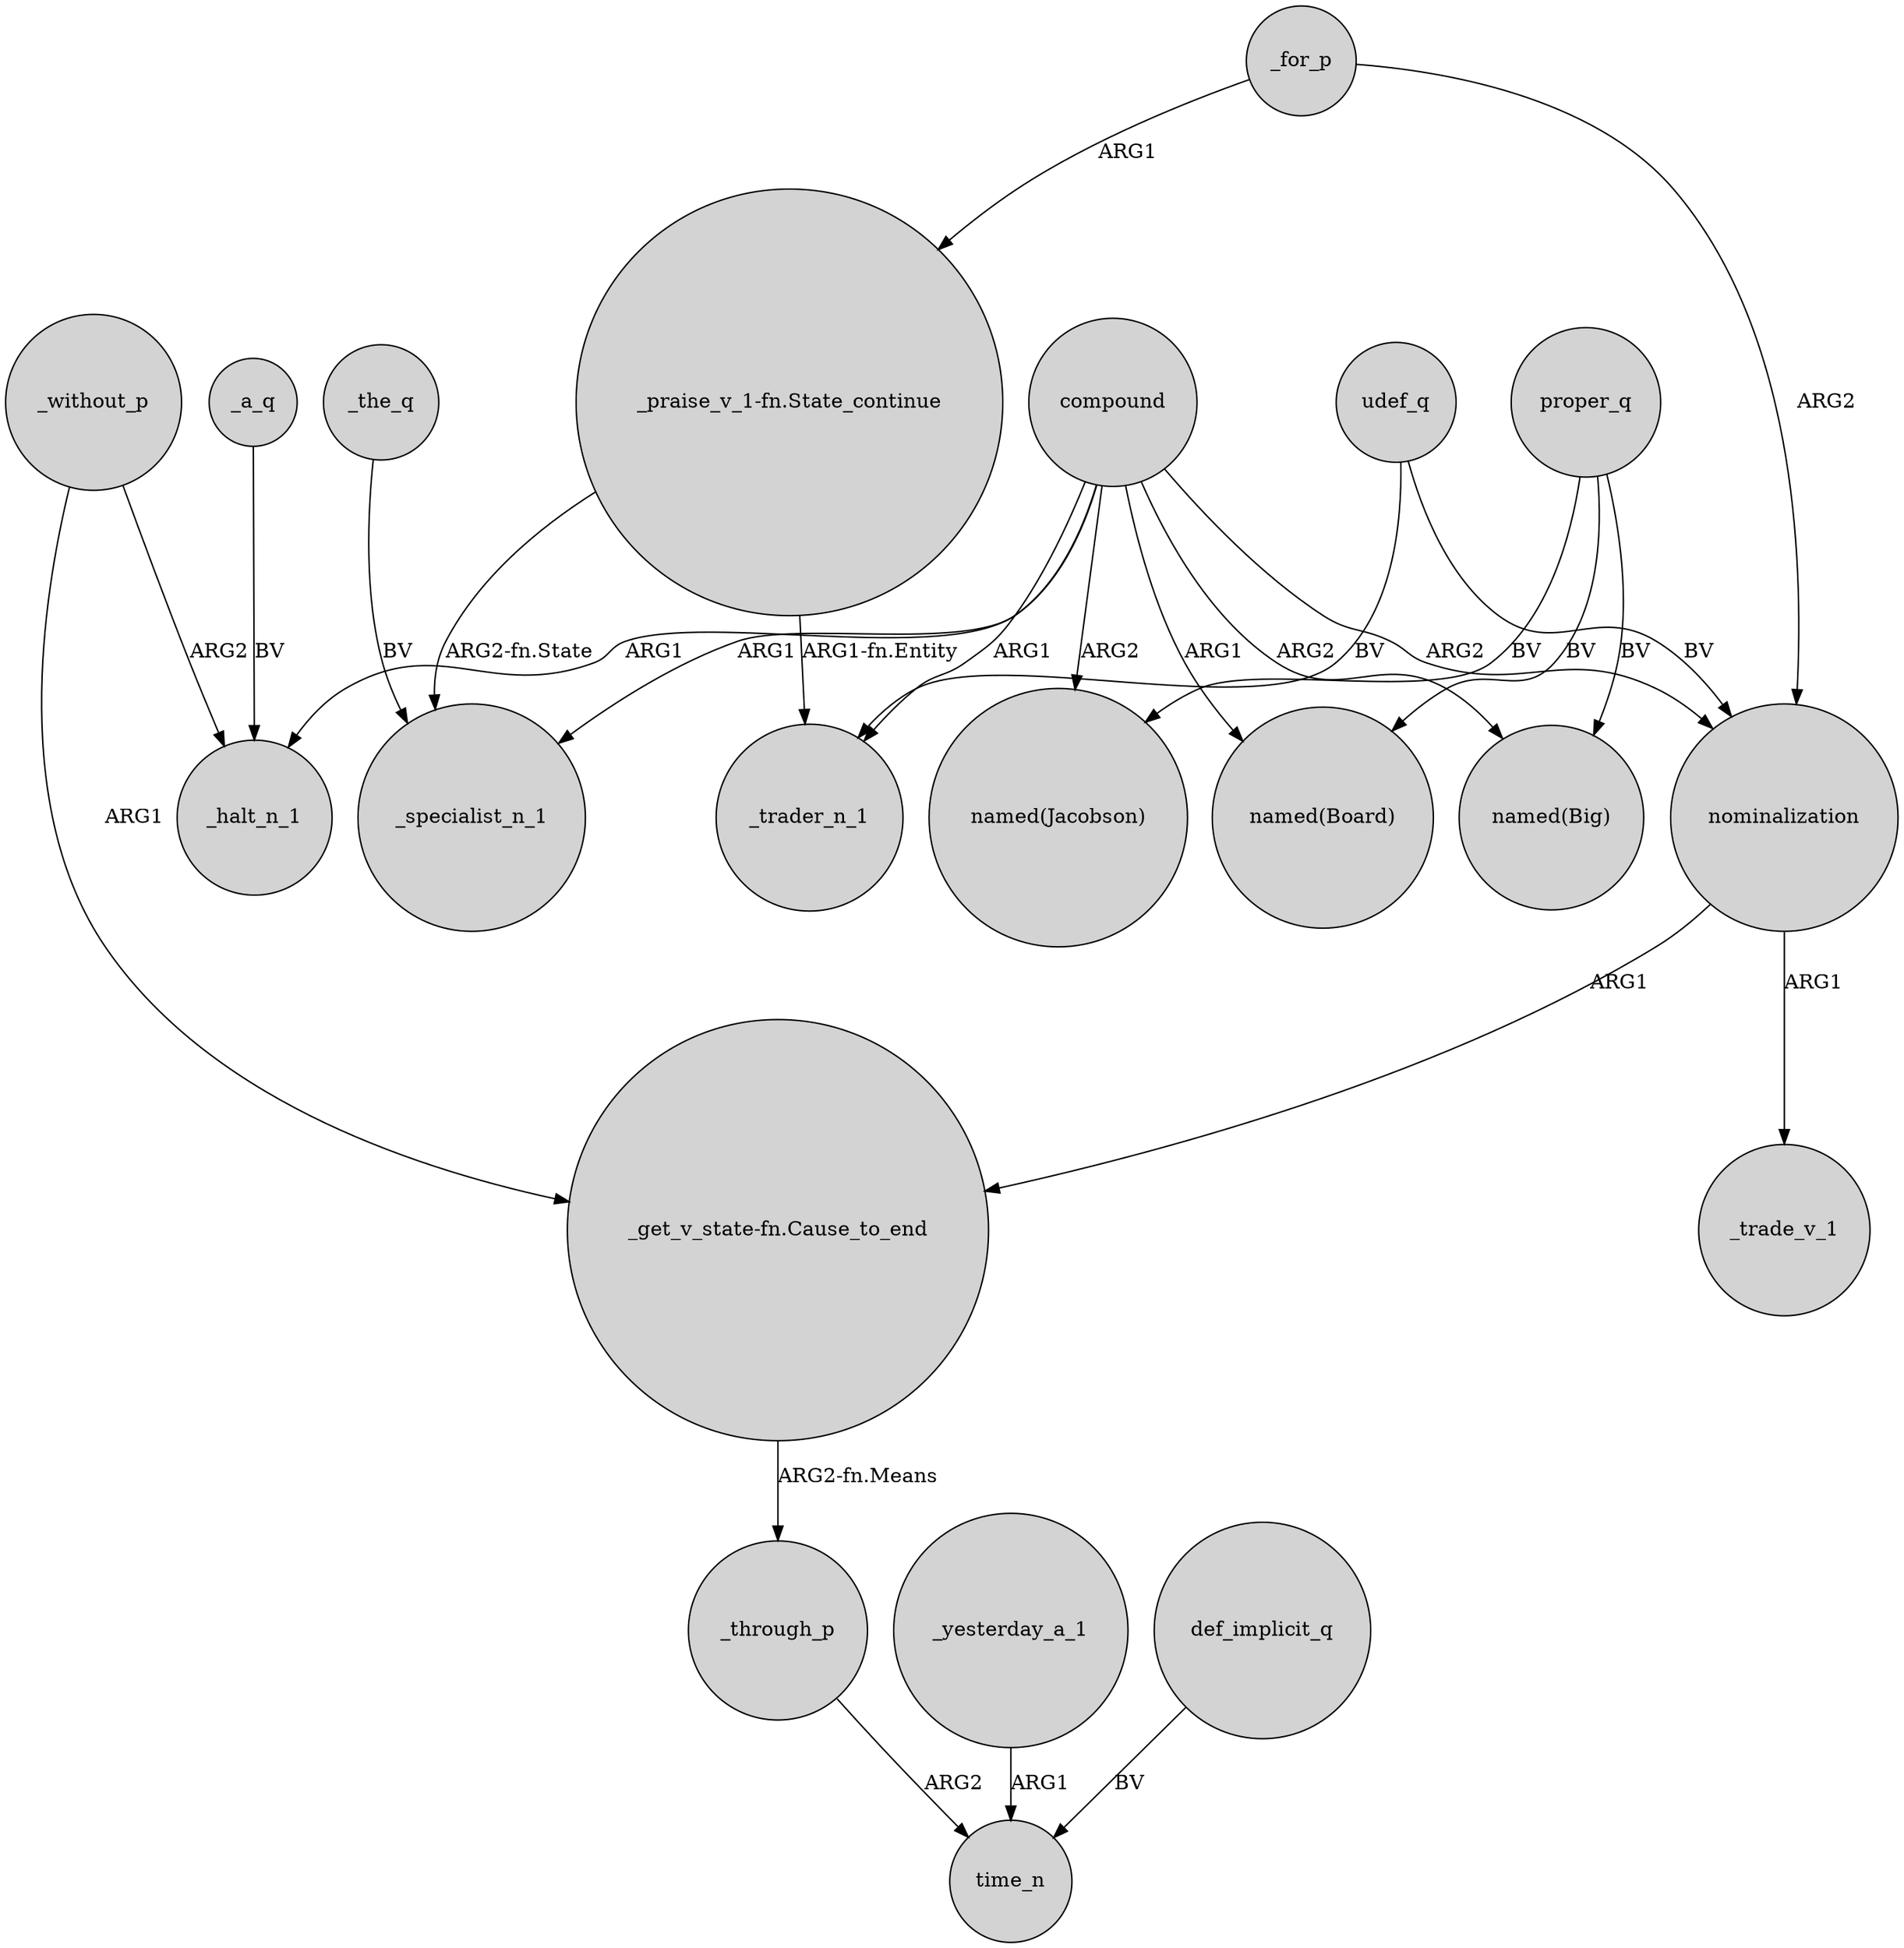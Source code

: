 digraph {
	node [shape=circle style=filled]
	"_praise_v_1-fn.State_continue" -> _trader_n_1 [label="ARG1-fn.Entity"]
	compound -> _specialist_n_1 [label=ARG1]
	_a_q -> _halt_n_1 [label=BV]
	compound -> _trader_n_1 [label=ARG1]
	compound -> "named(Big)" [label=ARG2]
	udef_q -> nominalization [label=BV]
	_yesterday_a_1 -> time_n [label=ARG1]
	_through_p -> time_n [label=ARG2]
	compound -> _halt_n_1 [label=ARG1]
	compound -> nominalization [label=ARG2]
	"_get_v_state-fn.Cause_to_end" -> _through_p [label="ARG2-fn.Means"]
	compound -> "named(Jacobson)" [label=ARG2]
	udef_q -> _trader_n_1 [label=BV]
	_without_p -> _halt_n_1 [label=ARG2]
	_without_p -> "_get_v_state-fn.Cause_to_end" [label=ARG1]
	nominalization -> "_get_v_state-fn.Cause_to_end" [label=ARG1]
	_for_p -> nominalization [label=ARG2]
	proper_q -> "named(Big)" [label=BV]
	_the_q -> _specialist_n_1 [label=BV]
	proper_q -> "named(Board)" [label=BV]
	compound -> "named(Board)" [label=ARG1]
	"_praise_v_1-fn.State_continue" -> _specialist_n_1 [label="ARG2-fn.State"]
	proper_q -> "named(Jacobson)" [label=BV]
	def_implicit_q -> time_n [label=BV]
	nominalization -> _trade_v_1 [label=ARG1]
	_for_p -> "_praise_v_1-fn.State_continue" [label=ARG1]
}
